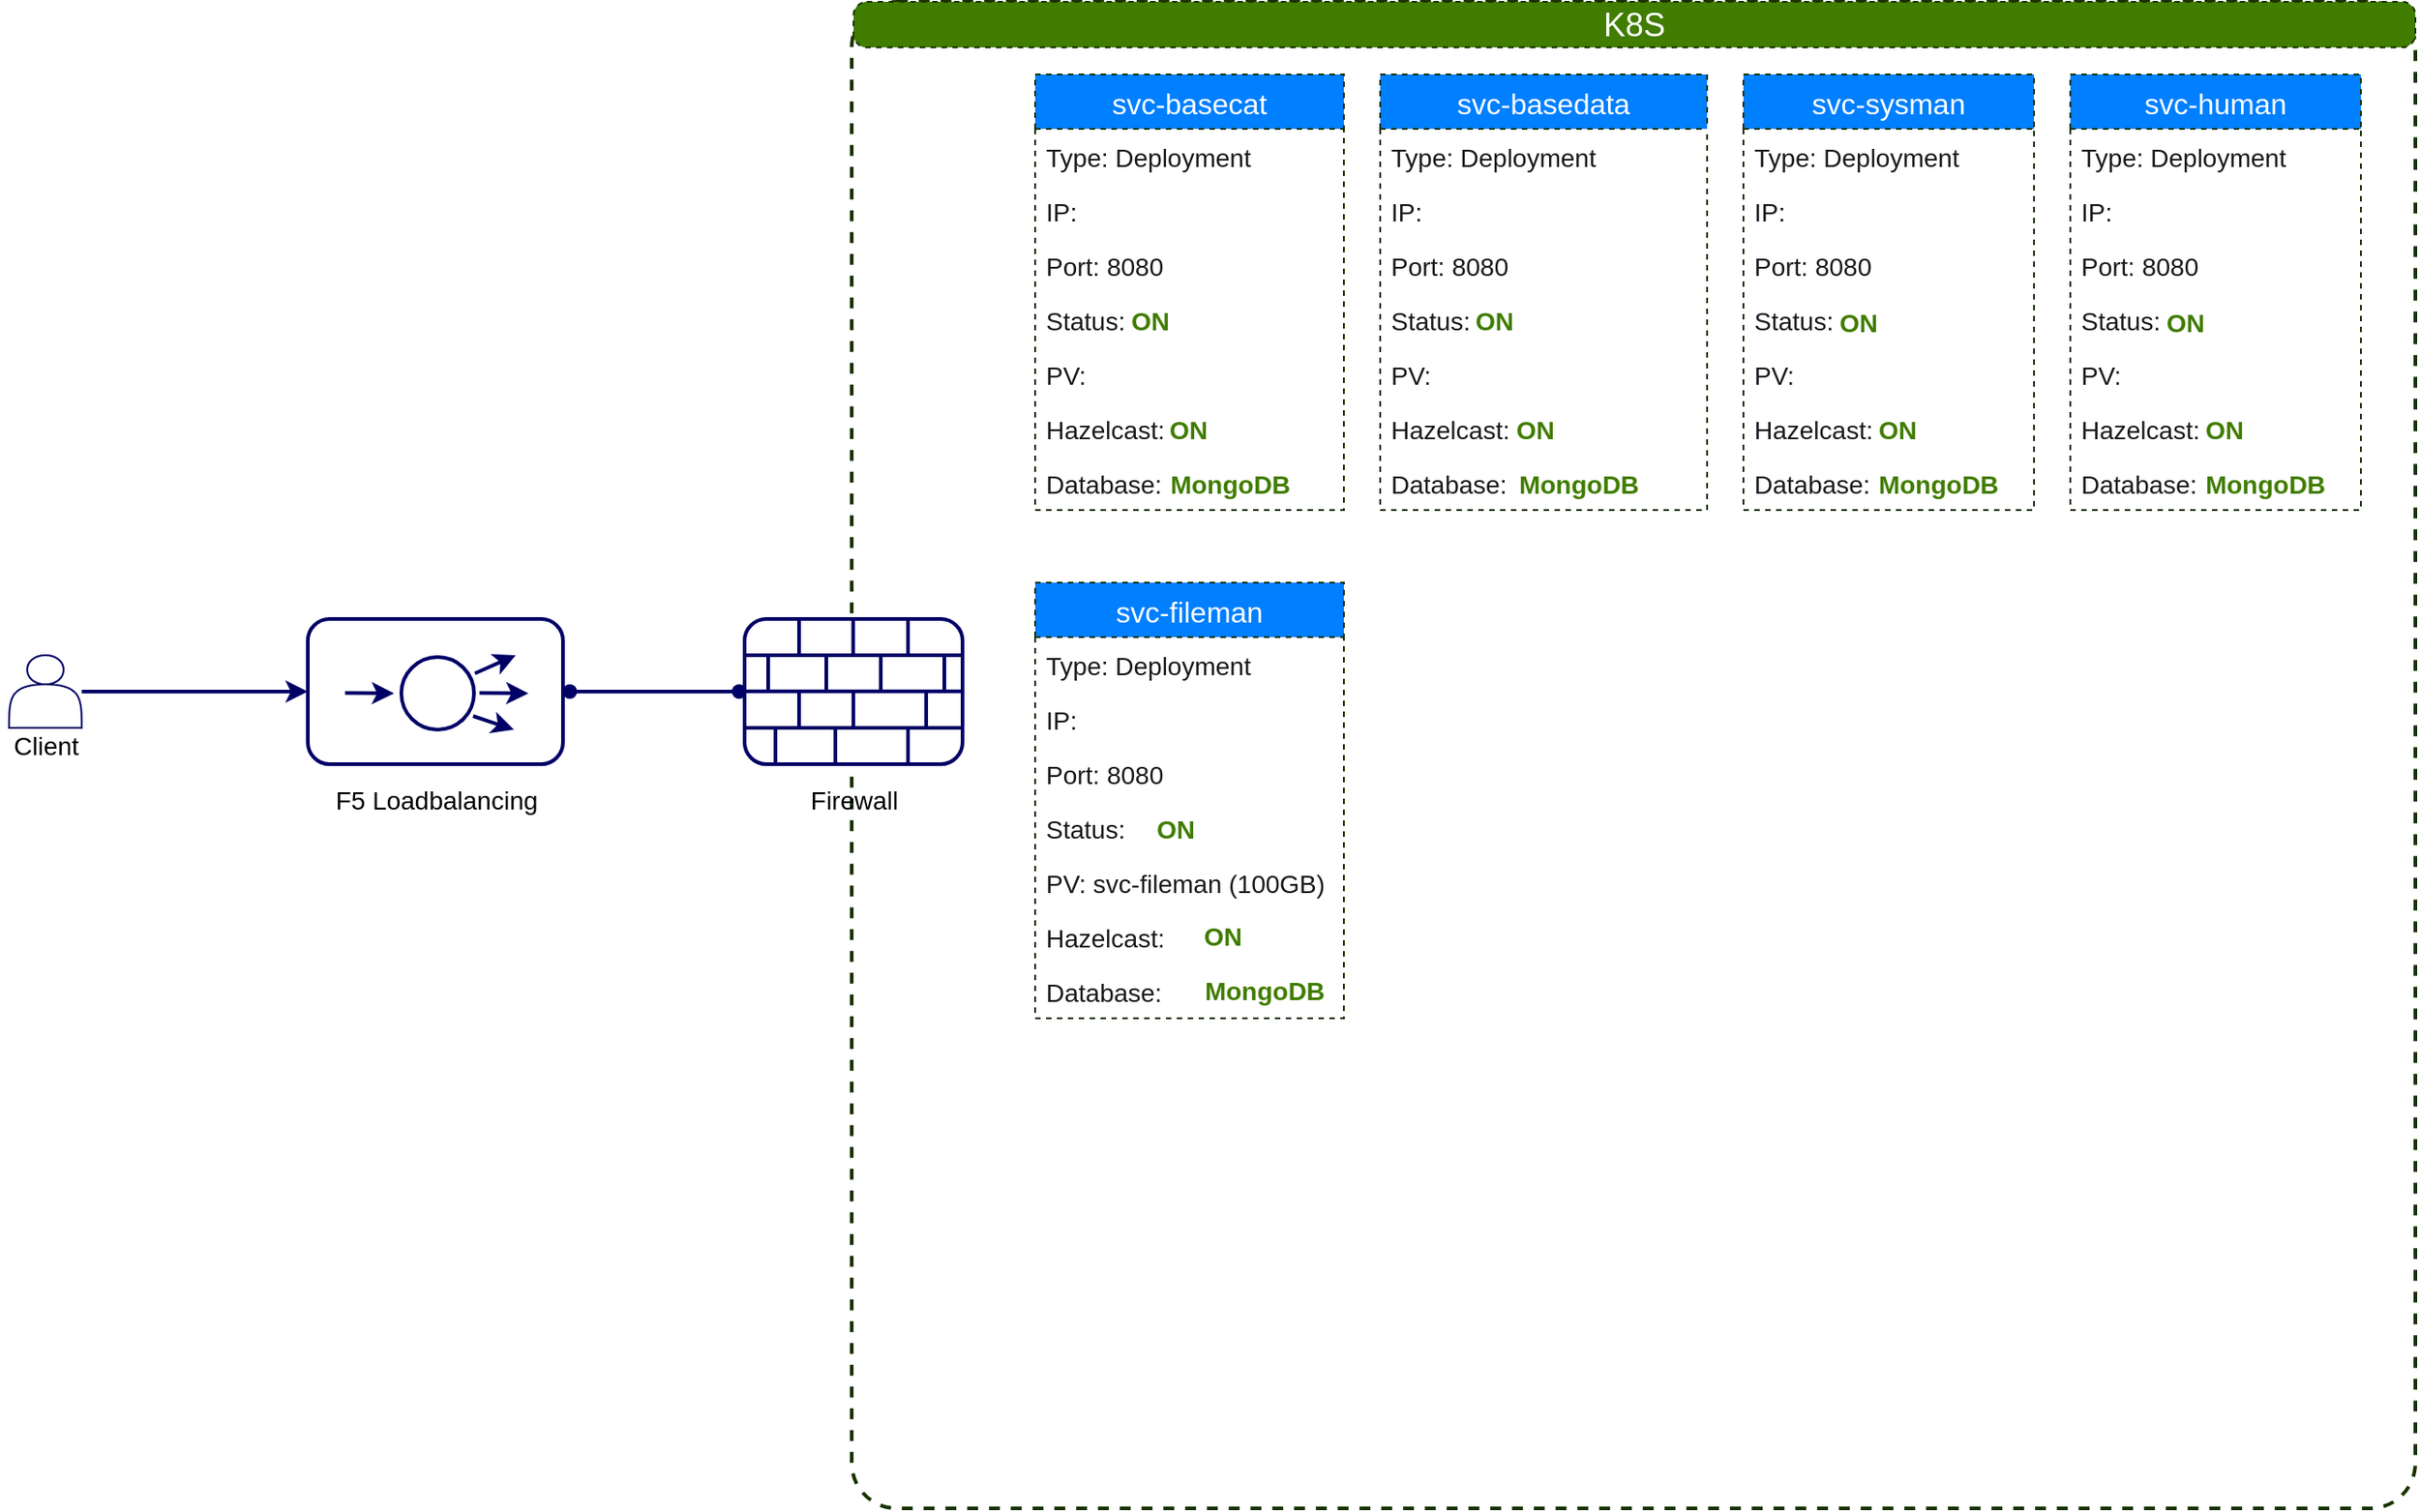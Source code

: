 <mxfile version="15.7.4" type="github">
  <diagram id="7NeZhMhzlDyfyFx5x0S0" name="Trang-1">
    <mxGraphModel dx="1346" dy="746" grid="1" gridSize="10" guides="1" tooltips="1" connect="1" arrows="1" fold="1" page="1" pageScale="1" pageWidth="4681" pageHeight="3300" math="0" shadow="0">
      <root>
        <mxCell id="0" />
        <mxCell id="1" parent="0" />
        <mxCell id="WZIwgjO6Ospco73MhqYw-19" value="" style="group" vertex="1" connectable="0" parent="1">
          <mxGeometry x="319.5" y="1000" width="140.5" height="80" as="geometry" />
        </mxCell>
        <mxCell id="WZIwgjO6Ospco73MhqYw-12" value="" style="rounded=1;whiteSpace=wrap;html=1;strokeColor=#000066;strokeWidth=2;" vertex="1" parent="WZIwgjO6Ospco73MhqYw-19">
          <mxGeometry width="140.5" height="80" as="geometry" />
        </mxCell>
        <mxCell id="WZIwgjO6Ospco73MhqYw-13" value="" style="group" vertex="1" connectable="0" parent="WZIwgjO6Ospco73MhqYw-19">
          <mxGeometry x="20.5" y="20" width="101" height="41" as="geometry" />
        </mxCell>
        <mxCell id="WZIwgjO6Ospco73MhqYw-14" value="" style="ellipse;whiteSpace=wrap;html=1;aspect=fixed;strokeColor=#000066;strokeWidth=2;" vertex="1" parent="WZIwgjO6Ospco73MhqYw-13">
          <mxGeometry x="31" y="1" width="40" height="40" as="geometry" />
        </mxCell>
        <mxCell id="WZIwgjO6Ospco73MhqYw-15" value="" style="endArrow=classic;html=1;rounded=0;strokeWidth=2;strokeColor=#000066;" edge="1" parent="WZIwgjO6Ospco73MhqYw-13">
          <mxGeometry width="50" height="50" relative="1" as="geometry">
            <mxPoint x="71.5" y="10" as="sourcePoint" />
            <mxPoint x="94" as="targetPoint" />
          </mxGeometry>
        </mxCell>
        <mxCell id="WZIwgjO6Ospco73MhqYw-16" value="" style="endArrow=classic;html=1;rounded=0;strokeWidth=2;strokeColor=#000066;" edge="1" parent="WZIwgjO6Ospco73MhqYw-13">
          <mxGeometry width="50" height="50" relative="1" as="geometry">
            <mxPoint x="70.5" y="33.5" as="sourcePoint" />
            <mxPoint x="93" y="41" as="targetPoint" />
          </mxGeometry>
        </mxCell>
        <mxCell id="WZIwgjO6Ospco73MhqYw-17" value="" style="endArrow=classic;html=1;rounded=0;strokeWidth=2;strokeColor=#000066;" edge="1" parent="WZIwgjO6Ospco73MhqYw-13">
          <mxGeometry width="50" height="50" relative="1" as="geometry">
            <mxPoint x="74" y="20.76" as="sourcePoint" />
            <mxPoint x="101" y="21" as="targetPoint" />
          </mxGeometry>
        </mxCell>
        <mxCell id="WZIwgjO6Ospco73MhqYw-18" value="" style="endArrow=classic;html=1;rounded=0;strokeWidth=2;strokeColor=#000066;" edge="1" parent="WZIwgjO6Ospco73MhqYw-13">
          <mxGeometry width="50" height="50" relative="1" as="geometry">
            <mxPoint y="20.76" as="sourcePoint" />
            <mxPoint x="27" y="21" as="targetPoint" />
          </mxGeometry>
        </mxCell>
        <mxCell id="WZIwgjO6Ospco73MhqYw-22" value="&lt;font style=&quot;font-size: 14px&quot;&gt;F5 Loadbalancing&lt;/font&gt;" style="text;html=1;align=center;verticalAlign=middle;resizable=0;points=[];autosize=1;strokeColor=none;fillColor=none;" vertex="1" parent="1">
          <mxGeometry x="324.75" y="1090" width="130" height="20" as="geometry" />
        </mxCell>
        <mxCell id="WZIwgjO6Ospco73MhqYw-24" value="" style="group" vertex="1" connectable="0" parent="1">
          <mxGeometry x="150" y="1020" width="50" height="60" as="geometry" />
        </mxCell>
        <mxCell id="WZIwgjO6Ospco73MhqYw-1" value="" style="shape=actor;whiteSpace=wrap;html=1;strokeColor=#000066;" vertex="1" parent="WZIwgjO6Ospco73MhqYw-24">
          <mxGeometry x="5" width="40" height="40" as="geometry" />
        </mxCell>
        <mxCell id="WZIwgjO6Ospco73MhqYw-2" value="&lt;font style=&quot;font-size: 14px&quot;&gt;Client&lt;/font&gt;" style="text;html=1;align=center;verticalAlign=middle;resizable=0;points=[];autosize=1;strokeColor=none;fillColor=none;" vertex="1" parent="WZIwgjO6Ospco73MhqYw-24">
          <mxGeometry y="40" width="50" height="20" as="geometry" />
        </mxCell>
        <mxCell id="WZIwgjO6Ospco73MhqYw-25" style="edgeStyle=orthogonalEdgeStyle;rounded=0;orthogonalLoop=1;jettySize=auto;html=1;strokeColor=#000066;strokeWidth=2;" edge="1" parent="1" source="WZIwgjO6Ospco73MhqYw-1" target="WZIwgjO6Ospco73MhqYw-12">
          <mxGeometry relative="1" as="geometry" />
        </mxCell>
        <mxCell id="WZIwgjO6Ospco73MhqYw-28" value="" style="shape=waypoint;sketch=0;fillStyle=solid;size=6;pointerEvents=1;points=[];fillColor=none;resizable=0;rotatable=0;perimeter=centerPerimeter;snapToPoint=1;strokeColor=#000066;strokeWidth=2;" vertex="1" parent="1">
          <mxGeometry x="537" y="1020" width="40" height="40" as="geometry" />
        </mxCell>
        <mxCell id="WZIwgjO6Ospco73MhqYw-29" value="" style="shape=waypoint;sketch=0;fillStyle=solid;size=6;pointerEvents=1;points=[];fillColor=none;resizable=0;rotatable=0;perimeter=centerPerimeter;snapToPoint=1;strokeColor=#000066;strokeWidth=2;" vertex="1" parent="1">
          <mxGeometry x="443.75" y="1020" width="40" height="40" as="geometry" />
        </mxCell>
        <mxCell id="WZIwgjO6Ospco73MhqYw-30" value="" style="line;strokeWidth=2;html=1;perimeter=backbonePerimeter;points=[];outlineConnect=0;strokeColor=#000066;" vertex="1" parent="1">
          <mxGeometry x="460" y="1035" width="100" height="10" as="geometry" />
        </mxCell>
        <mxCell id="WZIwgjO6Ospco73MhqYw-59" value="" style="group" vertex="1" connectable="0" parent="1">
          <mxGeometry x="620" y="660" width="860" height="830" as="geometry" />
        </mxCell>
        <mxCell id="WZIwgjO6Ospco73MhqYw-53" value="" style="rounded=1;whiteSpace=wrap;html=1;strokeColor=#1A3300;strokeWidth=2;fillColor=none;arcSize=3;dashed=1;" vertex="1" parent="WZIwgjO6Ospco73MhqYw-59">
          <mxGeometry x="-1" width="861" height="830" as="geometry" />
        </mxCell>
        <mxCell id="WZIwgjO6Ospco73MhqYw-58" value="&lt;font color=&quot;#ffffff&quot; style=&quot;font-size: 18px&quot;&gt;K8S&lt;/font&gt;" style="rounded=1;whiteSpace=wrap;html=1;dashed=1;fontSize=14;strokeColor=#1A3300;strokeWidth=1;fillColor=#407D00;arcSize=29;" vertex="1" parent="WZIwgjO6Ospco73MhqYw-59">
          <mxGeometry width="860" height="25.15" as="geometry" />
        </mxCell>
        <mxCell id="WZIwgjO6Ospco73MhqYw-102" value="" style="group" vertex="1" connectable="0" parent="WZIwgjO6Ospco73MhqYw-59">
          <mxGeometry x="100" y="40" width="170" height="240" as="geometry" />
        </mxCell>
        <mxCell id="WZIwgjO6Ospco73MhqYw-80" value="svc-basecat" style="swimlane;fontStyle=0;childLayout=stackLayout;horizontal=1;startSize=30;horizontalStack=0;resizeParent=1;resizeParentMax=0;resizeLast=0;collapsible=1;marginBottom=0;dashed=1;fontSize=16;fontColor=#FFFFFF;strokeColor=#1A3300;strokeWidth=1;fillColor=#007FFF;" vertex="1" parent="WZIwgjO6Ospco73MhqYw-102">
          <mxGeometry width="170" height="240" as="geometry" />
        </mxCell>
        <mxCell id="WZIwgjO6Ospco73MhqYw-81" value="Type: Deployment" style="text;strokeColor=none;fillColor=none;align=left;verticalAlign=middle;spacingLeft=4;spacingRight=4;overflow=hidden;points=[[0,0.5],[1,0.5]];portConstraint=eastwest;rotatable=0;dashed=1;fontSize=14;fontColor=#1A1A1A;" vertex="1" parent="WZIwgjO6Ospco73MhqYw-80">
          <mxGeometry y="30" width="170" height="30" as="geometry" />
        </mxCell>
        <mxCell id="WZIwgjO6Ospco73MhqYw-85" value="IP:" style="text;strokeColor=none;fillColor=none;align=left;verticalAlign=middle;spacingLeft=4;spacingRight=4;overflow=hidden;points=[[0,0.5],[1,0.5]];portConstraint=eastwest;rotatable=0;dashed=1;fontSize=14;fontColor=#1A1A1A;" vertex="1" parent="WZIwgjO6Ospco73MhqYw-80">
          <mxGeometry y="60" width="170" height="30" as="geometry" />
        </mxCell>
        <mxCell id="WZIwgjO6Ospco73MhqYw-84" value="Port: 8080" style="text;strokeColor=none;fillColor=none;align=left;verticalAlign=middle;spacingLeft=4;spacingRight=4;overflow=hidden;points=[[0,0.5],[1,0.5]];portConstraint=eastwest;rotatable=0;dashed=1;fontSize=14;fontColor=#1A1A1A;" vertex="1" parent="WZIwgjO6Ospco73MhqYw-80">
          <mxGeometry y="90" width="170" height="30" as="geometry" />
        </mxCell>
        <mxCell id="WZIwgjO6Ospco73MhqYw-86" value="Status: " style="text;strokeColor=none;fillColor=none;align=left;verticalAlign=middle;spacingLeft=4;spacingRight=4;overflow=hidden;points=[[0,0.5],[1,0.5]];portConstraint=eastwest;rotatable=0;dashed=1;fontSize=14;fontColor=#1A1A1A;expand=0;imageAspect=0;connectable=0;recursiveResize=0;" vertex="1" parent="WZIwgjO6Ospco73MhqYw-80">
          <mxGeometry y="120" width="170" height="30" as="geometry" />
        </mxCell>
        <mxCell id="WZIwgjO6Ospco73MhqYw-89" value="PV:" style="text;strokeColor=none;fillColor=none;align=left;verticalAlign=middle;spacingLeft=4;spacingRight=4;overflow=hidden;points=[[0,0.5],[1,0.5]];portConstraint=eastwest;rotatable=0;dashed=1;fontSize=14;fontColor=#1A1A1A;" vertex="1" parent="WZIwgjO6Ospco73MhqYw-80">
          <mxGeometry y="150" width="170" height="30" as="geometry" />
        </mxCell>
        <mxCell id="WZIwgjO6Ospco73MhqYw-87" value="Hazelcast: " style="text;strokeColor=none;fillColor=none;align=left;verticalAlign=middle;spacingLeft=4;spacingRight=4;overflow=hidden;points=[[0,0.5],[1,0.5]];portConstraint=eastwest;rotatable=0;dashed=1;fontSize=14;fontColor=#1A1A1A;" vertex="1" parent="WZIwgjO6Ospco73MhqYw-80">
          <mxGeometry y="180" width="170" height="30" as="geometry" />
        </mxCell>
        <mxCell id="WZIwgjO6Ospco73MhqYw-88" value="Database:" style="text;strokeColor=none;fillColor=none;align=left;verticalAlign=middle;spacingLeft=4;spacingRight=4;overflow=hidden;points=[[0,0.5],[1,0.5]];portConstraint=eastwest;rotatable=0;dashed=1;fontSize=14;fontColor=#1A1A1A;" vertex="1" parent="WZIwgjO6Ospco73MhqYw-80">
          <mxGeometry y="210" width="170" height="30" as="geometry" />
        </mxCell>
        <mxCell id="WZIwgjO6Ospco73MhqYw-99" value="&lt;b&gt;ON&lt;/b&gt;" style="text;html=1;strokeColor=none;fillColor=none;align=center;verticalAlign=middle;whiteSpace=wrap;rounded=0;dashed=1;fontSize=14;fontColor=#407D00;" vertex="1" parent="WZIwgjO6Ospco73MhqYw-102">
          <mxGeometry x="43.071" y="121" width="41.286" height="30" as="geometry" />
        </mxCell>
        <mxCell id="WZIwgjO6Ospco73MhqYw-100" value="&lt;b&gt;ON&lt;/b&gt;" style="text;html=1;strokeColor=none;fillColor=none;align=center;verticalAlign=middle;whiteSpace=wrap;rounded=0;dashed=1;fontSize=14;fontColor=#407D00;" vertex="1" parent="WZIwgjO6Ospco73MhqYw-102">
          <mxGeometry x="57.5" y="181" width="53.429" height="30" as="geometry" />
        </mxCell>
        <mxCell id="WZIwgjO6Ospco73MhqYw-101" value="&lt;b&gt;MongoDB&lt;/b&gt;" style="text;html=1;strokeColor=none;fillColor=none;align=center;verticalAlign=middle;whiteSpace=wrap;rounded=0;dashed=1;fontSize=14;fontColor=#407D00;" vertex="1" parent="WZIwgjO6Ospco73MhqYw-102">
          <mxGeometry x="70.857" y="211" width="72.857" height="30" as="geometry" />
        </mxCell>
        <mxCell id="WZIwgjO6Ospco73MhqYw-115" value="" style="group" vertex="1" connectable="0" parent="WZIwgjO6Ospco73MhqYw-59">
          <mxGeometry x="490" y="40" width="160" height="240" as="geometry" />
        </mxCell>
        <mxCell id="WZIwgjO6Ospco73MhqYw-116" value="svc-sysman" style="swimlane;fontStyle=0;childLayout=stackLayout;horizontal=1;startSize=30;horizontalStack=0;resizeParent=1;resizeParentMax=0;resizeLast=0;collapsible=1;marginBottom=0;dashed=1;fontSize=16;fontColor=#FFFFFF;strokeColor=#1A3300;strokeWidth=1;fillColor=#007FFF;" vertex="1" parent="WZIwgjO6Ospco73MhqYw-115">
          <mxGeometry width="160" height="240" as="geometry" />
        </mxCell>
        <mxCell id="WZIwgjO6Ospco73MhqYw-117" value="Type: Deployment" style="text;strokeColor=none;fillColor=none;align=left;verticalAlign=middle;spacingLeft=4;spacingRight=4;overflow=hidden;points=[[0,0.5],[1,0.5]];portConstraint=eastwest;rotatable=0;dashed=1;fontSize=14;fontColor=#1A1A1A;" vertex="1" parent="WZIwgjO6Ospco73MhqYw-116">
          <mxGeometry y="30" width="160" height="30" as="geometry" />
        </mxCell>
        <mxCell id="WZIwgjO6Ospco73MhqYw-118" value="IP:" style="text;strokeColor=none;fillColor=none;align=left;verticalAlign=middle;spacingLeft=4;spacingRight=4;overflow=hidden;points=[[0,0.5],[1,0.5]];portConstraint=eastwest;rotatable=0;dashed=1;fontSize=14;fontColor=#1A1A1A;" vertex="1" parent="WZIwgjO6Ospco73MhqYw-116">
          <mxGeometry y="60" width="160" height="30" as="geometry" />
        </mxCell>
        <mxCell id="WZIwgjO6Ospco73MhqYw-119" value="Port: 8080" style="text;strokeColor=none;fillColor=none;align=left;verticalAlign=middle;spacingLeft=4;spacingRight=4;overflow=hidden;points=[[0,0.5],[1,0.5]];portConstraint=eastwest;rotatable=0;dashed=1;fontSize=14;fontColor=#1A1A1A;" vertex="1" parent="WZIwgjO6Ospco73MhqYw-116">
          <mxGeometry y="90" width="160" height="30" as="geometry" />
        </mxCell>
        <mxCell id="WZIwgjO6Ospco73MhqYw-120" value="Status: " style="text;strokeColor=none;fillColor=none;align=left;verticalAlign=middle;spacingLeft=4;spacingRight=4;overflow=hidden;points=[[0,0.5],[1,0.5]];portConstraint=eastwest;rotatable=0;dashed=1;fontSize=14;fontColor=#1A1A1A;expand=0;imageAspect=0;connectable=0;recursiveResize=0;" vertex="1" parent="WZIwgjO6Ospco73MhqYw-116">
          <mxGeometry y="120" width="160" height="30" as="geometry" />
        </mxCell>
        <mxCell id="WZIwgjO6Ospco73MhqYw-121" value="PV:" style="text;strokeColor=none;fillColor=none;align=left;verticalAlign=middle;spacingLeft=4;spacingRight=4;overflow=hidden;points=[[0,0.5],[1,0.5]];portConstraint=eastwest;rotatable=0;dashed=1;fontSize=14;fontColor=#1A1A1A;" vertex="1" parent="WZIwgjO6Ospco73MhqYw-116">
          <mxGeometry y="150" width="160" height="30" as="geometry" />
        </mxCell>
        <mxCell id="WZIwgjO6Ospco73MhqYw-122" value="Hazelcast: " style="text;strokeColor=none;fillColor=none;align=left;verticalAlign=middle;spacingLeft=4;spacingRight=4;overflow=hidden;points=[[0,0.5],[1,0.5]];portConstraint=eastwest;rotatable=0;dashed=1;fontSize=14;fontColor=#1A1A1A;" vertex="1" parent="WZIwgjO6Ospco73MhqYw-116">
          <mxGeometry y="180" width="160" height="30" as="geometry" />
        </mxCell>
        <mxCell id="WZIwgjO6Ospco73MhqYw-123" value="Database:" style="text;strokeColor=none;fillColor=none;align=left;verticalAlign=middle;spacingLeft=4;spacingRight=4;overflow=hidden;points=[[0,0.5],[1,0.5]];portConstraint=eastwest;rotatable=0;dashed=1;fontSize=14;fontColor=#1A1A1A;" vertex="1" parent="WZIwgjO6Ospco73MhqYw-116">
          <mxGeometry y="210" width="160" height="30" as="geometry" />
        </mxCell>
        <mxCell id="WZIwgjO6Ospco73MhqYw-124" value="&lt;b&gt;ON&lt;/b&gt;" style="text;html=1;strokeColor=none;fillColor=none;align=center;verticalAlign=middle;whiteSpace=wrap;rounded=0;dashed=1;fontSize=14;fontColor=#407D00;" vertex="1" parent="WZIwgjO6Ospco73MhqYw-115">
          <mxGeometry x="43.714" y="122" width="38.857" height="30" as="geometry" />
        </mxCell>
        <mxCell id="WZIwgjO6Ospco73MhqYw-125" value="&lt;b&gt;ON&lt;/b&gt;" style="text;html=1;strokeColor=none;fillColor=none;align=center;verticalAlign=middle;whiteSpace=wrap;rounded=0;dashed=1;fontSize=14;fontColor=#407D00;" vertex="1" parent="WZIwgjO6Ospco73MhqYw-115">
          <mxGeometry x="60" y="181" width="50.286" height="30" as="geometry" />
        </mxCell>
        <mxCell id="WZIwgjO6Ospco73MhqYw-126" value="&lt;b&gt;MongoDB&lt;/b&gt;" style="text;html=1;strokeColor=none;fillColor=none;align=center;verticalAlign=middle;whiteSpace=wrap;rounded=0;dashed=1;fontSize=14;fontColor=#407D00;" vertex="1" parent="WZIwgjO6Ospco73MhqYw-115">
          <mxGeometry x="72.571" y="211" width="68.571" height="30" as="geometry" />
        </mxCell>
        <mxCell id="WZIwgjO6Ospco73MhqYw-139" value="" style="group" vertex="1" connectable="0" parent="WZIwgjO6Ospco73MhqYw-59">
          <mxGeometry x="100" y="320" width="170" height="240" as="geometry" />
        </mxCell>
        <mxCell id="WZIwgjO6Ospco73MhqYw-140" value="svc-fileman" style="swimlane;fontStyle=0;childLayout=stackLayout;horizontal=1;startSize=30;horizontalStack=0;resizeParent=1;resizeParentMax=0;resizeLast=0;collapsible=1;marginBottom=0;dashed=1;fontSize=16;fontColor=#FFFFFF;strokeColor=#1A3300;strokeWidth=1;fillColor=#007FFF;" vertex="1" parent="WZIwgjO6Ospco73MhqYw-139">
          <mxGeometry width="170" height="240" as="geometry" />
        </mxCell>
        <mxCell id="WZIwgjO6Ospco73MhqYw-141" value="Type: Deployment" style="text;strokeColor=none;fillColor=none;align=left;verticalAlign=middle;spacingLeft=4;spacingRight=4;overflow=hidden;points=[[0,0.5],[1,0.5]];portConstraint=eastwest;rotatable=0;dashed=1;fontSize=14;fontColor=#1A1A1A;" vertex="1" parent="WZIwgjO6Ospco73MhqYw-140">
          <mxGeometry y="30" width="170" height="30" as="geometry" />
        </mxCell>
        <mxCell id="WZIwgjO6Ospco73MhqYw-142" value="IP:" style="text;strokeColor=none;fillColor=none;align=left;verticalAlign=middle;spacingLeft=4;spacingRight=4;overflow=hidden;points=[[0,0.5],[1,0.5]];portConstraint=eastwest;rotatable=0;dashed=1;fontSize=14;fontColor=#1A1A1A;" vertex="1" parent="WZIwgjO6Ospco73MhqYw-140">
          <mxGeometry y="60" width="170" height="30" as="geometry" />
        </mxCell>
        <mxCell id="WZIwgjO6Ospco73MhqYw-143" value="Port: 8080" style="text;strokeColor=none;fillColor=none;align=left;verticalAlign=middle;spacingLeft=4;spacingRight=4;overflow=hidden;points=[[0,0.5],[1,0.5]];portConstraint=eastwest;rotatable=0;dashed=1;fontSize=14;fontColor=#1A1A1A;" vertex="1" parent="WZIwgjO6Ospco73MhqYw-140">
          <mxGeometry y="90" width="170" height="30" as="geometry" />
        </mxCell>
        <mxCell id="WZIwgjO6Ospco73MhqYw-144" value="Status: " style="text;strokeColor=none;fillColor=none;align=left;verticalAlign=middle;spacingLeft=4;spacingRight=4;overflow=hidden;points=[[0,0.5],[1,0.5]];portConstraint=eastwest;rotatable=0;dashed=1;fontSize=14;fontColor=#1A1A1A;expand=0;imageAspect=0;connectable=0;recursiveResize=0;" vertex="1" parent="WZIwgjO6Ospco73MhqYw-140">
          <mxGeometry y="120" width="170" height="30" as="geometry" />
        </mxCell>
        <mxCell id="WZIwgjO6Ospco73MhqYw-145" value="PV: svc-fileman (100GB)" style="text;strokeColor=none;fillColor=none;align=left;verticalAlign=middle;spacingLeft=4;spacingRight=4;overflow=hidden;points=[[0,0.5],[1,0.5]];portConstraint=eastwest;rotatable=0;dashed=1;fontSize=14;fontColor=#1A1A1A;" vertex="1" parent="WZIwgjO6Ospco73MhqYw-140">
          <mxGeometry y="150" width="170" height="30" as="geometry" />
        </mxCell>
        <mxCell id="WZIwgjO6Ospco73MhqYw-146" value="Hazelcast: " style="text;strokeColor=none;fillColor=none;align=left;verticalAlign=middle;spacingLeft=4;spacingRight=4;overflow=hidden;points=[[0,0.5],[1,0.5]];portConstraint=eastwest;rotatable=0;dashed=1;fontSize=14;fontColor=#1A1A1A;" vertex="1" parent="WZIwgjO6Ospco73MhqYw-140">
          <mxGeometry y="180" width="170" height="30" as="geometry" />
        </mxCell>
        <mxCell id="WZIwgjO6Ospco73MhqYw-147" value="Database:" style="text;strokeColor=none;fillColor=none;align=left;verticalAlign=middle;spacingLeft=4;spacingRight=4;overflow=hidden;points=[[0,0.5],[1,0.5]];portConstraint=eastwest;rotatable=0;dashed=1;fontSize=14;fontColor=#1A1A1A;" vertex="1" parent="WZIwgjO6Ospco73MhqYw-140">
          <mxGeometry y="210" width="170" height="30" as="geometry" />
        </mxCell>
        <mxCell id="WZIwgjO6Ospco73MhqYw-148" value="&lt;b&gt;ON&lt;/b&gt;" style="text;html=1;strokeColor=none;fillColor=none;align=center;verticalAlign=middle;whiteSpace=wrap;rounded=0;dashed=1;fontSize=14;fontColor=#407D00;" vertex="1" parent="WZIwgjO6Ospco73MhqYw-139">
          <mxGeometry x="57.071" y="121" width="41.286" height="30" as="geometry" />
        </mxCell>
        <mxCell id="WZIwgjO6Ospco73MhqYw-149" value="&lt;b&gt;ON&lt;/b&gt;" style="text;html=1;strokeColor=none;fillColor=none;align=center;verticalAlign=middle;whiteSpace=wrap;rounded=0;dashed=1;fontSize=14;fontColor=#407D00;" vertex="1" parent="WZIwgjO6Ospco73MhqYw-139">
          <mxGeometry x="76.5" y="180" width="53.429" height="30" as="geometry" />
        </mxCell>
        <mxCell id="WZIwgjO6Ospco73MhqYw-150" value="&lt;b&gt;MongoDB&lt;/b&gt;" style="text;html=1;strokeColor=none;fillColor=none;align=center;verticalAlign=middle;whiteSpace=wrap;rounded=0;dashed=1;fontSize=14;fontColor=#407D00;" vertex="1" parent="WZIwgjO6Ospco73MhqYw-139">
          <mxGeometry x="89.857" y="210" width="72.857" height="30" as="geometry" />
        </mxCell>
        <mxCell id="WZIwgjO6Ospco73MhqYw-103" value="" style="group" vertex="1" connectable="0" parent="WZIwgjO6Ospco73MhqYw-59">
          <mxGeometry x="290" y="40" width="180" height="240" as="geometry" />
        </mxCell>
        <mxCell id="WZIwgjO6Ospco73MhqYw-104" value="svc-basedata" style="swimlane;fontStyle=0;childLayout=stackLayout;horizontal=1;startSize=30;horizontalStack=0;resizeParent=1;resizeParentMax=0;resizeLast=0;collapsible=1;marginBottom=0;dashed=1;fontSize=16;fontColor=#FFFFFF;strokeColor=#1A3300;strokeWidth=1;fillColor=#007FFF;" vertex="1" parent="WZIwgjO6Ospco73MhqYw-103">
          <mxGeometry width="180" height="240" as="geometry" />
        </mxCell>
        <mxCell id="WZIwgjO6Ospco73MhqYw-105" value="Type: Deployment" style="text;strokeColor=none;fillColor=none;align=left;verticalAlign=middle;spacingLeft=4;spacingRight=4;overflow=hidden;points=[[0,0.5],[1,0.5]];portConstraint=eastwest;rotatable=0;dashed=1;fontSize=14;fontColor=#1A1A1A;" vertex="1" parent="WZIwgjO6Ospco73MhqYw-104">
          <mxGeometry y="30" width="180" height="30" as="geometry" />
        </mxCell>
        <mxCell id="WZIwgjO6Ospco73MhqYw-106" value="IP:" style="text;strokeColor=none;fillColor=none;align=left;verticalAlign=middle;spacingLeft=4;spacingRight=4;overflow=hidden;points=[[0,0.5],[1,0.5]];portConstraint=eastwest;rotatable=0;dashed=1;fontSize=14;fontColor=#1A1A1A;" vertex="1" parent="WZIwgjO6Ospco73MhqYw-104">
          <mxGeometry y="60" width="180" height="30" as="geometry" />
        </mxCell>
        <mxCell id="WZIwgjO6Ospco73MhqYw-107" value="Port: 8080" style="text;strokeColor=none;fillColor=none;align=left;verticalAlign=middle;spacingLeft=4;spacingRight=4;overflow=hidden;points=[[0,0.5],[1,0.5]];portConstraint=eastwest;rotatable=0;dashed=1;fontSize=14;fontColor=#1A1A1A;" vertex="1" parent="WZIwgjO6Ospco73MhqYw-104">
          <mxGeometry y="90" width="180" height="30" as="geometry" />
        </mxCell>
        <mxCell id="WZIwgjO6Ospco73MhqYw-108" value="Status: " style="text;strokeColor=none;fillColor=none;align=left;verticalAlign=middle;spacingLeft=4;spacingRight=4;overflow=hidden;points=[[0,0.5],[1,0.5]];portConstraint=eastwest;rotatable=0;dashed=1;fontSize=14;fontColor=#1A1A1A;expand=0;imageAspect=0;connectable=0;recursiveResize=0;" vertex="1" parent="WZIwgjO6Ospco73MhqYw-104">
          <mxGeometry y="120" width="180" height="30" as="geometry" />
        </mxCell>
        <mxCell id="WZIwgjO6Ospco73MhqYw-109" value="PV:" style="text;strokeColor=none;fillColor=none;align=left;verticalAlign=middle;spacingLeft=4;spacingRight=4;overflow=hidden;points=[[0,0.5],[1,0.5]];portConstraint=eastwest;rotatable=0;dashed=1;fontSize=14;fontColor=#1A1A1A;" vertex="1" parent="WZIwgjO6Ospco73MhqYw-104">
          <mxGeometry y="150" width="180" height="30" as="geometry" />
        </mxCell>
        <mxCell id="WZIwgjO6Ospco73MhqYw-110" value="Hazelcast: " style="text;strokeColor=none;fillColor=none;align=left;verticalAlign=middle;spacingLeft=4;spacingRight=4;overflow=hidden;points=[[0,0.5],[1,0.5]];portConstraint=eastwest;rotatable=0;dashed=1;fontSize=14;fontColor=#1A1A1A;" vertex="1" parent="WZIwgjO6Ospco73MhqYw-104">
          <mxGeometry y="180" width="180" height="30" as="geometry" />
        </mxCell>
        <mxCell id="WZIwgjO6Ospco73MhqYw-111" value="Database:" style="text;strokeColor=none;fillColor=none;align=left;verticalAlign=middle;spacingLeft=4;spacingRight=4;overflow=hidden;points=[[0,0.5],[1,0.5]];portConstraint=eastwest;rotatable=0;dashed=1;fontSize=14;fontColor=#1A1A1A;" vertex="1" parent="WZIwgjO6Ospco73MhqYw-104">
          <mxGeometry y="210" width="180" height="30" as="geometry" />
        </mxCell>
        <mxCell id="WZIwgjO6Ospco73MhqYw-112" value="&lt;b&gt;ON&lt;/b&gt;" style="text;html=1;strokeColor=none;fillColor=none;align=center;verticalAlign=middle;whiteSpace=wrap;rounded=0;dashed=1;fontSize=14;fontColor=#407D00;" vertex="1" parent="WZIwgjO6Ospco73MhqYw-103">
          <mxGeometry x="41.429" y="121" width="43.714" height="30" as="geometry" />
        </mxCell>
        <mxCell id="WZIwgjO6Ospco73MhqYw-113" value="&lt;b&gt;ON&lt;/b&gt;" style="text;html=1;strokeColor=none;fillColor=none;align=center;verticalAlign=middle;whiteSpace=wrap;rounded=0;dashed=1;fontSize=14;fontColor=#407D00;" vertex="1" parent="WZIwgjO6Ospco73MhqYw-103">
          <mxGeometry x="57" y="181" width="56.571" height="30" as="geometry" />
        </mxCell>
        <mxCell id="WZIwgjO6Ospco73MhqYw-114" value="&lt;b&gt;MongoDB&lt;/b&gt;" style="text;html=1;strokeColor=none;fillColor=none;align=center;verticalAlign=middle;whiteSpace=wrap;rounded=0;dashed=1;fontSize=14;fontColor=#407D00;" vertex="1" parent="WZIwgjO6Ospco73MhqYw-103">
          <mxGeometry x="71.143" y="211" width="77.143" height="30" as="geometry" />
        </mxCell>
        <mxCell id="WZIwgjO6Ospco73MhqYw-127" value="" style="group" vertex="1" connectable="0" parent="WZIwgjO6Ospco73MhqYw-59">
          <mxGeometry x="670" y="40" width="160" height="240" as="geometry" />
        </mxCell>
        <mxCell id="WZIwgjO6Ospco73MhqYw-128" value="svc-human" style="swimlane;fontStyle=0;childLayout=stackLayout;horizontal=1;startSize=30;horizontalStack=0;resizeParent=1;resizeParentMax=0;resizeLast=0;collapsible=1;marginBottom=0;dashed=1;fontSize=16;fontColor=#FFFFFF;strokeColor=#1A3300;strokeWidth=1;fillColor=#007FFF;" vertex="1" parent="WZIwgjO6Ospco73MhqYw-127">
          <mxGeometry width="160" height="240" as="geometry" />
        </mxCell>
        <mxCell id="WZIwgjO6Ospco73MhqYw-129" value="Type: Deployment" style="text;strokeColor=none;fillColor=none;align=left;verticalAlign=middle;spacingLeft=4;spacingRight=4;overflow=hidden;points=[[0,0.5],[1,0.5]];portConstraint=eastwest;rotatable=0;dashed=1;fontSize=14;fontColor=#1A1A1A;" vertex="1" parent="WZIwgjO6Ospco73MhqYw-128">
          <mxGeometry y="30" width="160" height="30" as="geometry" />
        </mxCell>
        <mxCell id="WZIwgjO6Ospco73MhqYw-130" value="IP:" style="text;strokeColor=none;fillColor=none;align=left;verticalAlign=middle;spacingLeft=4;spacingRight=4;overflow=hidden;points=[[0,0.5],[1,0.5]];portConstraint=eastwest;rotatable=0;dashed=1;fontSize=14;fontColor=#1A1A1A;" vertex="1" parent="WZIwgjO6Ospco73MhqYw-128">
          <mxGeometry y="60" width="160" height="30" as="geometry" />
        </mxCell>
        <mxCell id="WZIwgjO6Ospco73MhqYw-131" value="Port: 8080" style="text;strokeColor=none;fillColor=none;align=left;verticalAlign=middle;spacingLeft=4;spacingRight=4;overflow=hidden;points=[[0,0.5],[1,0.5]];portConstraint=eastwest;rotatable=0;dashed=1;fontSize=14;fontColor=#1A1A1A;" vertex="1" parent="WZIwgjO6Ospco73MhqYw-128">
          <mxGeometry y="90" width="160" height="30" as="geometry" />
        </mxCell>
        <mxCell id="WZIwgjO6Ospco73MhqYw-132" value="Status: " style="text;strokeColor=none;fillColor=none;align=left;verticalAlign=middle;spacingLeft=4;spacingRight=4;overflow=hidden;points=[[0,0.5],[1,0.5]];portConstraint=eastwest;rotatable=0;dashed=1;fontSize=14;fontColor=#1A1A1A;expand=0;imageAspect=0;connectable=0;recursiveResize=0;" vertex="1" parent="WZIwgjO6Ospco73MhqYw-128">
          <mxGeometry y="120" width="160" height="30" as="geometry" />
        </mxCell>
        <mxCell id="WZIwgjO6Ospco73MhqYw-133" value="PV:" style="text;strokeColor=none;fillColor=none;align=left;verticalAlign=middle;spacingLeft=4;spacingRight=4;overflow=hidden;points=[[0,0.5],[1,0.5]];portConstraint=eastwest;rotatable=0;dashed=1;fontSize=14;fontColor=#1A1A1A;" vertex="1" parent="WZIwgjO6Ospco73MhqYw-128">
          <mxGeometry y="150" width="160" height="30" as="geometry" />
        </mxCell>
        <mxCell id="WZIwgjO6Ospco73MhqYw-134" value="Hazelcast: " style="text;strokeColor=none;fillColor=none;align=left;verticalAlign=middle;spacingLeft=4;spacingRight=4;overflow=hidden;points=[[0,0.5],[1,0.5]];portConstraint=eastwest;rotatable=0;dashed=1;fontSize=14;fontColor=#1A1A1A;" vertex="1" parent="WZIwgjO6Ospco73MhqYw-128">
          <mxGeometry y="180" width="160" height="30" as="geometry" />
        </mxCell>
        <mxCell id="WZIwgjO6Ospco73MhqYw-135" value="Database:" style="text;strokeColor=none;fillColor=none;align=left;verticalAlign=middle;spacingLeft=4;spacingRight=4;overflow=hidden;points=[[0,0.5],[1,0.5]];portConstraint=eastwest;rotatable=0;dashed=1;fontSize=14;fontColor=#1A1A1A;" vertex="1" parent="WZIwgjO6Ospco73MhqYw-128">
          <mxGeometry y="210" width="160" height="30" as="geometry" />
        </mxCell>
        <mxCell id="WZIwgjO6Ospco73MhqYw-136" value="&lt;b&gt;ON&lt;/b&gt;" style="text;html=1;strokeColor=none;fillColor=none;align=center;verticalAlign=middle;whiteSpace=wrap;rounded=0;dashed=1;fontSize=14;fontColor=#407D00;" vertex="1" parent="WZIwgjO6Ospco73MhqYw-127">
          <mxGeometry x="43.714" y="122" width="38.857" height="30" as="geometry" />
        </mxCell>
        <mxCell id="WZIwgjO6Ospco73MhqYw-137" value="&lt;b&gt;ON&lt;/b&gt;" style="text;html=1;strokeColor=none;fillColor=none;align=center;verticalAlign=middle;whiteSpace=wrap;rounded=0;dashed=1;fontSize=14;fontColor=#407D00;" vertex="1" parent="WZIwgjO6Ospco73MhqYw-127">
          <mxGeometry x="60" y="181" width="50.286" height="30" as="geometry" />
        </mxCell>
        <mxCell id="WZIwgjO6Ospco73MhqYw-138" value="&lt;b&gt;MongoDB&lt;/b&gt;" style="text;html=1;strokeColor=none;fillColor=none;align=center;verticalAlign=middle;whiteSpace=wrap;rounded=0;dashed=1;fontSize=14;fontColor=#407D00;" vertex="1" parent="WZIwgjO6Ospco73MhqYw-127">
          <mxGeometry x="72.571" y="211" width="68.571" height="30" as="geometry" />
        </mxCell>
        <mxCell id="WZIwgjO6Ospco73MhqYw-60" value="" style="group" vertex="1" connectable="0" parent="1">
          <mxGeometry x="560" y="1000" width="120.0" height="110" as="geometry" />
        </mxCell>
        <mxCell id="WZIwgjO6Ospco73MhqYw-61" value="" style="rounded=1;whiteSpace=wrap;html=1;strokeColor=#000066;strokeWidth=2;" vertex="1" parent="WZIwgjO6Ospco73MhqYw-60">
          <mxGeometry width="120" height="80" as="geometry" />
        </mxCell>
        <mxCell id="WZIwgjO6Ospco73MhqYw-62" value="" style="endArrow=none;html=1;rounded=0;strokeColor=#000066;strokeWidth=2;exitX=0.25;exitY=0;exitDx=0;exitDy=0;entryX=0.25;entryY=0.25;entryDx=0;entryDy=0;entryPerimeter=0;" edge="1" parent="WZIwgjO6Ospco73MhqYw-60" source="WZIwgjO6Ospco73MhqYw-61" target="WZIwgjO6Ospco73MhqYw-61">
          <mxGeometry width="50" height="50" relative="1" as="geometry">
            <mxPoint x="60" y="60" as="sourcePoint" />
            <mxPoint x="110" y="10" as="targetPoint" />
          </mxGeometry>
        </mxCell>
        <mxCell id="WZIwgjO6Ospco73MhqYw-63" value="" style="endArrow=none;html=1;rounded=0;strokeColor=#000066;strokeWidth=2;exitX=0.25;exitY=0;exitDx=0;exitDy=0;entryX=0.25;entryY=0.25;entryDx=0;entryDy=0;entryPerimeter=0;" edge="1" parent="WZIwgjO6Ospco73MhqYw-60">
          <mxGeometry width="50" height="50" relative="1" as="geometry">
            <mxPoint x="59.8" as="sourcePoint" />
            <mxPoint x="59.8" y="20" as="targetPoint" />
          </mxGeometry>
        </mxCell>
        <mxCell id="WZIwgjO6Ospco73MhqYw-64" value="" style="endArrow=none;html=1;rounded=0;strokeColor=#000066;strokeWidth=2;exitX=0.25;exitY=0;exitDx=0;exitDy=0;entryX=0.25;entryY=0.25;entryDx=0;entryDy=0;entryPerimeter=0;" edge="1" parent="WZIwgjO6Ospco73MhqYw-60">
          <mxGeometry width="50" height="50" relative="1" as="geometry">
            <mxPoint x="90" as="sourcePoint" />
            <mxPoint x="90" y="20" as="targetPoint" />
          </mxGeometry>
        </mxCell>
        <mxCell id="WZIwgjO6Ospco73MhqYw-65" value="" style="endArrow=none;html=1;rounded=0;strokeColor=#000066;strokeWidth=2;exitX=0;exitY=0.25;exitDx=0;exitDy=0;startSize=6;entryX=1;entryY=0.25;entryDx=0;entryDy=0;" edge="1" parent="WZIwgjO6Ospco73MhqYw-60" target="WZIwgjO6Ospco73MhqYw-61">
          <mxGeometry width="50" height="50" relative="1" as="geometry">
            <mxPoint y="20" as="sourcePoint" />
            <mxPoint x="40" y="20" as="targetPoint" />
          </mxGeometry>
        </mxCell>
        <mxCell id="WZIwgjO6Ospco73MhqYw-66" value="" style="endArrow=none;html=1;rounded=0;strokeColor=#000066;strokeWidth=2;exitX=0;exitY=0.25;exitDx=0;exitDy=0;startSize=6;entryX=1;entryY=0.25;entryDx=0;entryDy=0;" edge="1" parent="WZIwgjO6Ospco73MhqYw-60">
          <mxGeometry width="50" height="50" relative="1" as="geometry">
            <mxPoint y="39.9" as="sourcePoint" />
            <mxPoint x="120.0" y="39.9" as="targetPoint" />
          </mxGeometry>
        </mxCell>
        <mxCell id="WZIwgjO6Ospco73MhqYw-67" value="" style="endArrow=none;html=1;rounded=0;strokeColor=#000066;strokeWidth=2;exitX=0;exitY=0.25;exitDx=0;exitDy=0;startSize=6;entryX=1;entryY=0.25;entryDx=0;entryDy=0;" edge="1" parent="WZIwgjO6Ospco73MhqYw-60">
          <mxGeometry width="50" height="50" relative="1" as="geometry">
            <mxPoint y="60" as="sourcePoint" />
            <mxPoint x="120.0" y="60" as="targetPoint" />
          </mxGeometry>
        </mxCell>
        <mxCell id="WZIwgjO6Ospco73MhqYw-68" value="" style="endArrow=none;html=1;rounded=0;strokeColor=#000066;strokeWidth=2;exitX=0.25;exitY=0;exitDx=0;exitDy=0;entryX=0.25;entryY=0.25;entryDx=0;entryDy=0;entryPerimeter=0;" edge="1" parent="WZIwgjO6Ospco73MhqYw-60">
          <mxGeometry width="50" height="50" relative="1" as="geometry">
            <mxPoint x="45" y="20" as="sourcePoint" />
            <mxPoint x="45" y="40" as="targetPoint" />
          </mxGeometry>
        </mxCell>
        <mxCell id="WZIwgjO6Ospco73MhqYw-69" value="" style="endArrow=none;html=1;rounded=0;strokeColor=#000066;strokeWidth=2;exitX=0.25;exitY=0;exitDx=0;exitDy=0;entryX=0.25;entryY=0.25;entryDx=0;entryDy=0;entryPerimeter=0;" edge="1" parent="WZIwgjO6Ospco73MhqYw-60">
          <mxGeometry width="50" height="50" relative="1" as="geometry">
            <mxPoint x="13" y="20" as="sourcePoint" />
            <mxPoint x="13" y="40" as="targetPoint" />
          </mxGeometry>
        </mxCell>
        <mxCell id="WZIwgjO6Ospco73MhqYw-70" value="" style="endArrow=none;html=1;rounded=0;strokeColor=#000066;strokeWidth=2;exitX=0.25;exitY=0;exitDx=0;exitDy=0;entryX=0.25;entryY=0.25;entryDx=0;entryDy=0;entryPerimeter=0;" edge="1" parent="WZIwgjO6Ospco73MhqYw-60">
          <mxGeometry width="50" height="50" relative="1" as="geometry">
            <mxPoint x="30" y="40" as="sourcePoint" />
            <mxPoint x="30" y="60" as="targetPoint" />
          </mxGeometry>
        </mxCell>
        <mxCell id="WZIwgjO6Ospco73MhqYw-71" value="" style="endArrow=none;html=1;rounded=0;strokeColor=#000066;strokeWidth=2;exitX=0.25;exitY=0;exitDx=0;exitDy=0;entryX=0.25;entryY=0.25;entryDx=0;entryDy=0;entryPerimeter=0;" edge="1" parent="WZIwgjO6Ospco73MhqYw-60">
          <mxGeometry width="50" height="50" relative="1" as="geometry">
            <mxPoint x="30" y="40" as="sourcePoint" />
            <mxPoint x="30" y="60" as="targetPoint" />
          </mxGeometry>
        </mxCell>
        <mxCell id="WZIwgjO6Ospco73MhqYw-72" value="" style="endArrow=none;html=1;rounded=0;strokeColor=#000066;strokeWidth=2;exitX=0.25;exitY=0;exitDx=0;exitDy=0;entryX=0.25;entryY=0.25;entryDx=0;entryDy=0;entryPerimeter=0;" edge="1" parent="WZIwgjO6Ospco73MhqYw-60">
          <mxGeometry width="50" height="50" relative="1" as="geometry">
            <mxPoint x="75" y="20" as="sourcePoint" />
            <mxPoint x="75" y="40" as="targetPoint" />
          </mxGeometry>
        </mxCell>
        <mxCell id="WZIwgjO6Ospco73MhqYw-73" value="" style="endArrow=none;html=1;rounded=0;strokeColor=#000066;strokeWidth=2;exitX=0.25;exitY=0;exitDx=0;exitDy=0;entryX=0.25;entryY=0.25;entryDx=0;entryDy=0;entryPerimeter=0;fontStyle=1" edge="1" parent="WZIwgjO6Ospco73MhqYw-60">
          <mxGeometry width="50" height="50" relative="1" as="geometry">
            <mxPoint x="50" y="60" as="sourcePoint" />
            <mxPoint x="50" y="80" as="targetPoint" />
          </mxGeometry>
        </mxCell>
        <mxCell id="WZIwgjO6Ospco73MhqYw-74" value="" style="endArrow=none;html=1;rounded=0;strokeColor=#000066;strokeWidth=2;exitX=0.25;exitY=0;exitDx=0;exitDy=0;entryX=0.25;entryY=0.25;entryDx=0;entryDy=0;entryPerimeter=0;fontStyle=1" edge="1" parent="WZIwgjO6Ospco73MhqYw-60">
          <mxGeometry width="50" height="50" relative="1" as="geometry">
            <mxPoint x="59.9" y="40" as="sourcePoint" />
            <mxPoint x="59.9" y="60" as="targetPoint" />
          </mxGeometry>
        </mxCell>
        <mxCell id="WZIwgjO6Ospco73MhqYw-75" value="" style="endArrow=none;html=1;rounded=0;strokeColor=#000066;strokeWidth=2;exitX=0.25;exitY=0;exitDx=0;exitDy=0;entryX=0.25;entryY=0.25;entryDx=0;entryDy=0;entryPerimeter=0;fontStyle=1" edge="1" parent="WZIwgjO6Ospco73MhqYw-60">
          <mxGeometry width="50" height="50" relative="1" as="geometry">
            <mxPoint x="17" y="60" as="sourcePoint" />
            <mxPoint x="17" y="80" as="targetPoint" />
          </mxGeometry>
        </mxCell>
        <mxCell id="WZIwgjO6Ospco73MhqYw-76" value="" style="endArrow=none;html=1;rounded=0;strokeColor=#000066;strokeWidth=2;exitX=0.25;exitY=0;exitDx=0;exitDy=0;entryX=0.25;entryY=0.25;entryDx=0;entryDy=0;entryPerimeter=0;fontStyle=1" edge="1" parent="WZIwgjO6Ospco73MhqYw-60">
          <mxGeometry width="50" height="50" relative="1" as="geometry">
            <mxPoint x="90" y="60" as="sourcePoint" />
            <mxPoint x="90" y="80" as="targetPoint" />
          </mxGeometry>
        </mxCell>
        <mxCell id="WZIwgjO6Ospco73MhqYw-77" value="" style="endArrow=none;html=1;rounded=0;strokeColor=#000066;strokeWidth=2;exitX=0.25;exitY=0;exitDx=0;exitDy=0;entryX=0.25;entryY=0.25;entryDx=0;entryDy=0;entryPerimeter=0;fontStyle=1" edge="1" parent="WZIwgjO6Ospco73MhqYw-60">
          <mxGeometry width="50" height="50" relative="1" as="geometry">
            <mxPoint x="100.0" y="40" as="sourcePoint" />
            <mxPoint x="100.0" y="60" as="targetPoint" />
          </mxGeometry>
        </mxCell>
        <mxCell id="WZIwgjO6Ospco73MhqYw-78" value="" style="endArrow=none;html=1;rounded=0;strokeColor=#000066;strokeWidth=2;exitX=0.25;exitY=0;exitDx=0;exitDy=0;entryX=0.25;entryY=0.25;entryDx=0;entryDy=0;entryPerimeter=0;fontStyle=1" edge="1" parent="WZIwgjO6Ospco73MhqYw-60">
          <mxGeometry width="50" height="50" relative="1" as="geometry">
            <mxPoint x="110.0" y="20" as="sourcePoint" />
            <mxPoint x="110.0" y="40" as="targetPoint" />
          </mxGeometry>
        </mxCell>
        <mxCell id="WZIwgjO6Ospco73MhqYw-79" value="&lt;font style=&quot;font-size: 14px&quot;&gt;Firewall&lt;/font&gt;" style="text;html=1;align=center;verticalAlign=middle;resizable=0;points=[];autosize=1;strokeColor=none;fillColor=none;" vertex="1" parent="WZIwgjO6Ospco73MhqYw-60">
          <mxGeometry x="30" y="90" width="60" height="20" as="geometry" />
        </mxCell>
      </root>
    </mxGraphModel>
  </diagram>
</mxfile>

